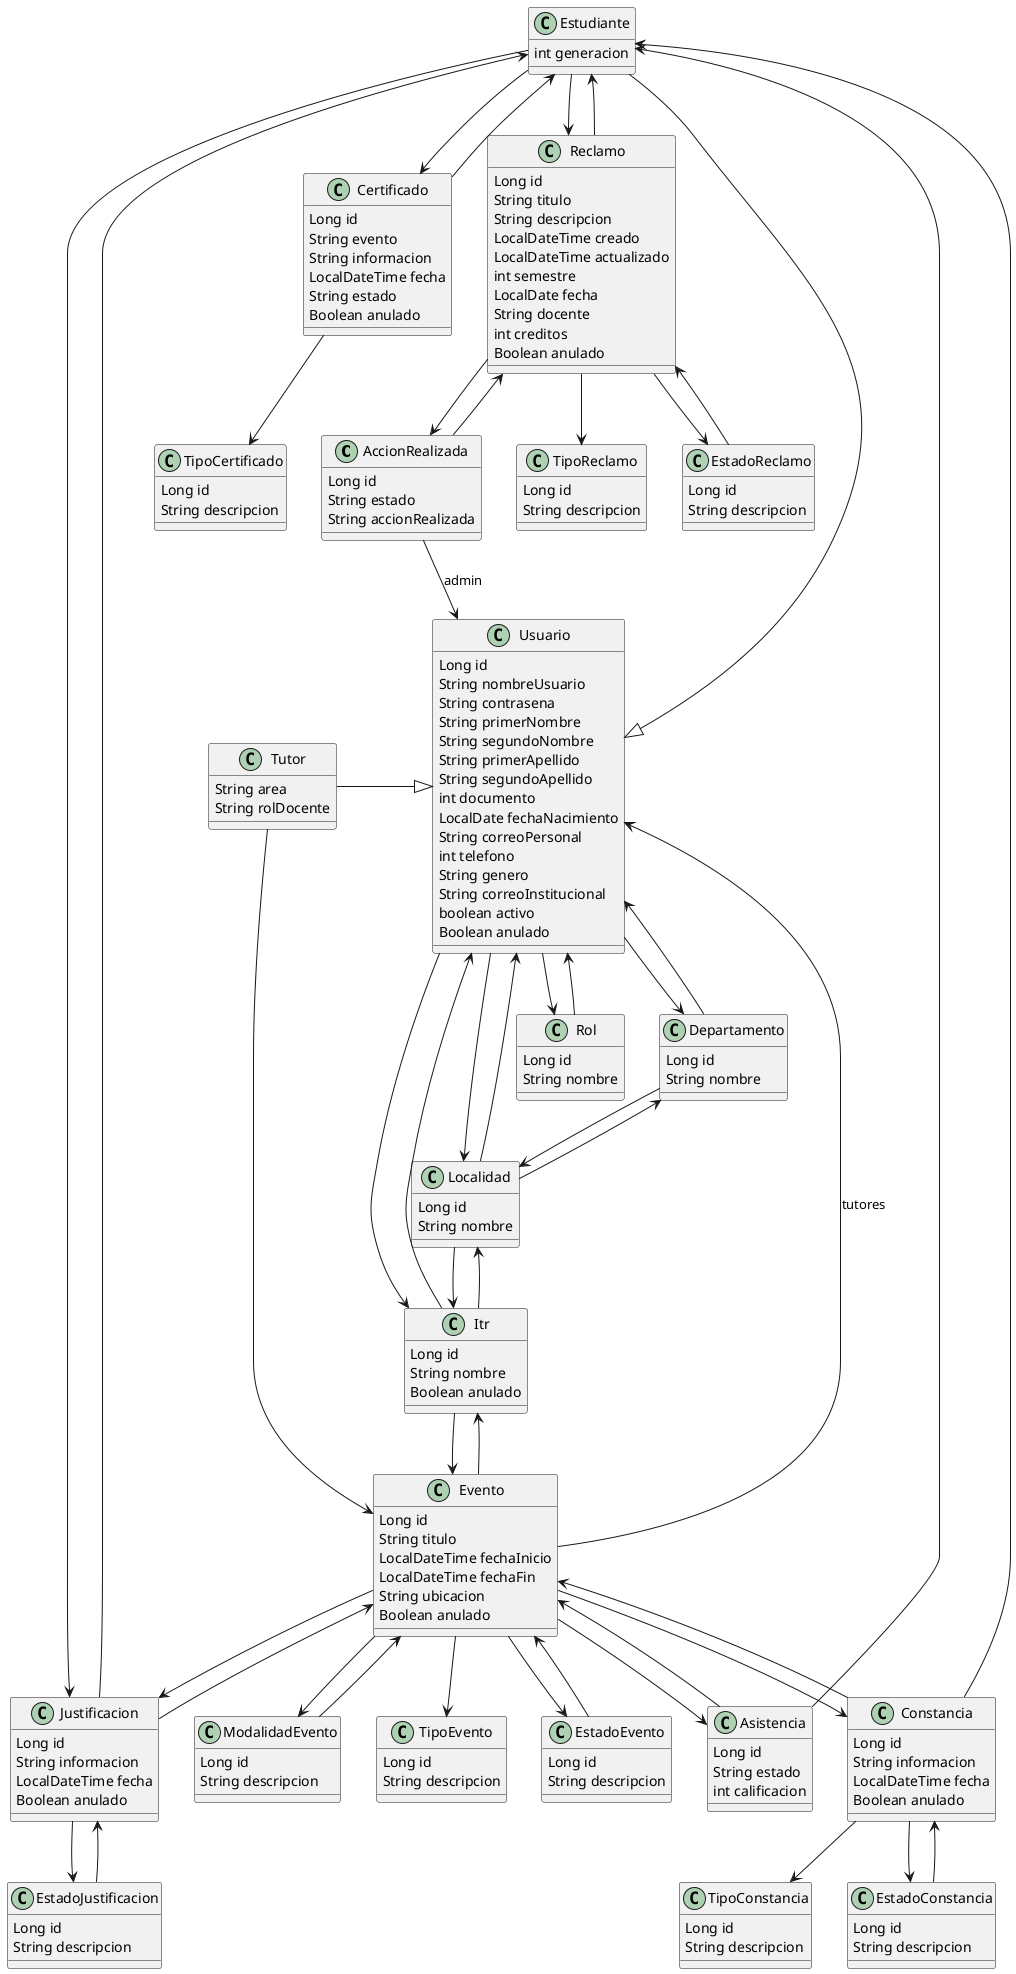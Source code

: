 @startuml

' ==== CLASES ====

class AccionRealizada {
  Long id
  String estado
  String accionRealizada
}

class Asistencia {
  Long id
  String estado
  int calificacion
}

class Certificado {
  Long id
  String evento
  String informacion
  LocalDateTime fecha
  String estado
  Boolean anulado
}

class Constancia {
  Long id
  String informacion
  LocalDateTime fecha
  Boolean anulado
}

class Departamento {
  Long id
  String nombre
}

class EstadoConstancia {
  Long id
  String descripcion
}

class EstadoEvento {
  Long id
  String descripcion
}

class EstadoJustificacion {
  Long id
  String descripcion
}

class EstadoReclamo {
  Long id
  String descripcion
}

class Estudiante {
  int generacion
}

class Evento {
  Long id
  String titulo
  LocalDateTime fechaInicio
  LocalDateTime fechaFin
  String ubicacion
  Boolean anulado
}

class Itr {
  Long id
  String nombre
  Boolean anulado
}

class Justificacion {
  Long id
  String informacion
  LocalDateTime fecha
  Boolean anulado
}

class Localidad {
  Long id
  String nombre
}

class ModalidadEvento {
  Long id
  String descripcion
}

class Reclamo {
  Long id
  String titulo
  String descripcion
  LocalDateTime creado
  LocalDateTime actualizado
  int semestre
  LocalDate fecha
  String docente
  int creditos
  Boolean anulado
}

class Rol {
  Long id
  String nombre
}

class TipoCertificado {
  Long id
  String descripcion
}

class TipoConstancia {
  Long id
  String descripcion
}

class TipoEvento {
  Long id
  String descripcion
}

class TipoReclamo {
  Long id
  String descripcion
}

class Tutor {
  String area
  String rolDocente
}

class Usuario {
  Long id
  String nombreUsuario
  String contrasena
  String primerNombre
  String segundoNombre
  String primerApellido
  String segundoApellido
  int documento
  LocalDate fechaNacimiento
  String correoPersonal
  int telefono
  String genero
  String correoInstitucional
  boolean activo
  Boolean anulado
}

' ==== RELACIONES ====

AccionRealizada --> Reclamo
AccionRealizada --> Usuario : admin

Asistencia --> Evento
Asistencia --> Estudiante

Certificado --> Estudiante
Certificado --> TipoCertificado

Constancia --> Evento
Constancia --> Estudiante
Constancia --> EstadoConstancia
Constancia --> TipoConstancia

Departamento --> Localidad
Departamento --> Usuario

EstadoConstancia --> Constancia
EstadoEvento --> Evento
EstadoJustificacion --> Justificacion
EstadoReclamo --> Reclamo

Estudiante -|> Usuario
Estudiante --> Certificado
Estudiante --> Justificacion
Estudiante --> Reclamo

Evento --> Itr
Evento --> EstadoEvento
Evento --> ModalidadEvento
Evento --> TipoEvento
Evento --> Asistencia
Evento --> Constancia
Evento --> Justificacion
Evento --> Usuario : tutores

Itr --> Usuario
Itr --> Evento
Itr --> Localidad

Justificacion --> Evento
Justificacion --> EstadoJustificacion
Justificacion --> Estudiante

Localidad --> Departamento
Localidad --> Usuario
Localidad --> Itr

ModalidadEvento --> Evento

Reclamo --> EstadoReclamo
Reclamo --> TipoReclamo
Reclamo --> Estudiante
Reclamo --> AccionRealizada

Rol --> Usuario
Usuario --> Departamento
Usuario --> Localidad
Usuario --> Itr
Usuario --> Rol

Tutor -|> Usuario
Tutor --> Evento

@enduml
